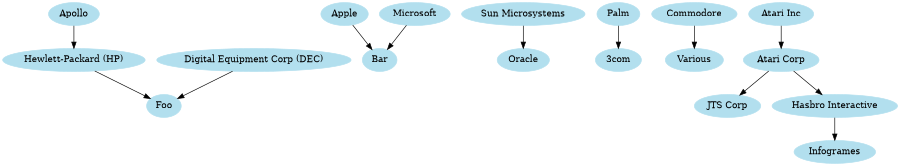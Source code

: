 digraph techcompanies {
    size="6,6";
    node [color=lightblue2, style=filled];
    "Apollo" -> "Hewlett-Packard (HP)"; /* Founded 1980, Acquired 1989 */
    "Digital Equipment Corp (DEC)" -> "Foo";
    "Hewlett-Packard (HP)" -> "Foo";
    "Apple" -> "Bar";
    "Microsoft" -> "Bar";
    "Sun Microsystems" -> "Oracle";
    "Palm" -> "3com";
    "Commodore" -> "Various";
    "Atari Inc" -> "Atari Corp";
    "Atari Corp" -> "JTS Corp";
    "Atari Corp" -> "Hasbro Interactive";
    "Hasbro Interactive" -> "Infogrames";

}